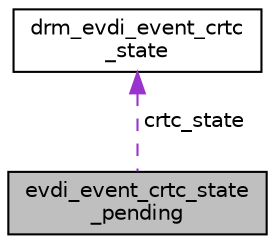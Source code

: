 digraph "evdi_event_crtc_state_pending"
{
 // LATEX_PDF_SIZE
  edge [fontname="Helvetica",fontsize="10",labelfontname="Helvetica",labelfontsize="10"];
  node [fontname="Helvetica",fontsize="10",shape=record];
  Node1 [label="evdi_event_crtc_state\l_pending",height=0.2,width=0.4,color="black", fillcolor="grey75", style="filled", fontcolor="black",tooltip=" "];
  Node2 -> Node1 [dir="back",color="darkorchid3",fontsize="10",style="dashed",label=" crtc_state" ,fontname="Helvetica"];
  Node2 [label="drm_evdi_event_crtc\l_state",height=0.2,width=0.4,color="black", fillcolor="white", style="filled",URL="$structdrm__evdi__event__crtc__state.html",tooltip=" "];
}
